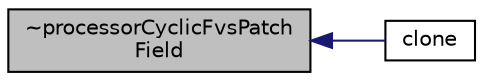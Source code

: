 digraph "~processorCyclicFvsPatchField"
{
  bgcolor="transparent";
  edge [fontname="Helvetica",fontsize="10",labelfontname="Helvetica",labelfontsize="10"];
  node [fontname="Helvetica",fontsize="10",shape=record];
  rankdir="LR";
  Node117 [label="~processorCyclicFvsPatch\lField",height=0.2,width=0.4,color="black", fillcolor="grey75", style="filled", fontcolor="black"];
  Node117 -> Node118 [dir="back",color="midnightblue",fontsize="10",style="solid",fontname="Helvetica"];
  Node118 [label="clone",height=0.2,width=0.4,color="black",URL="$a23225.html#a6be0f2b553017cb09cab46d549d3610b",tooltip="Construct and return a clone setting internal field reference. "];
}
